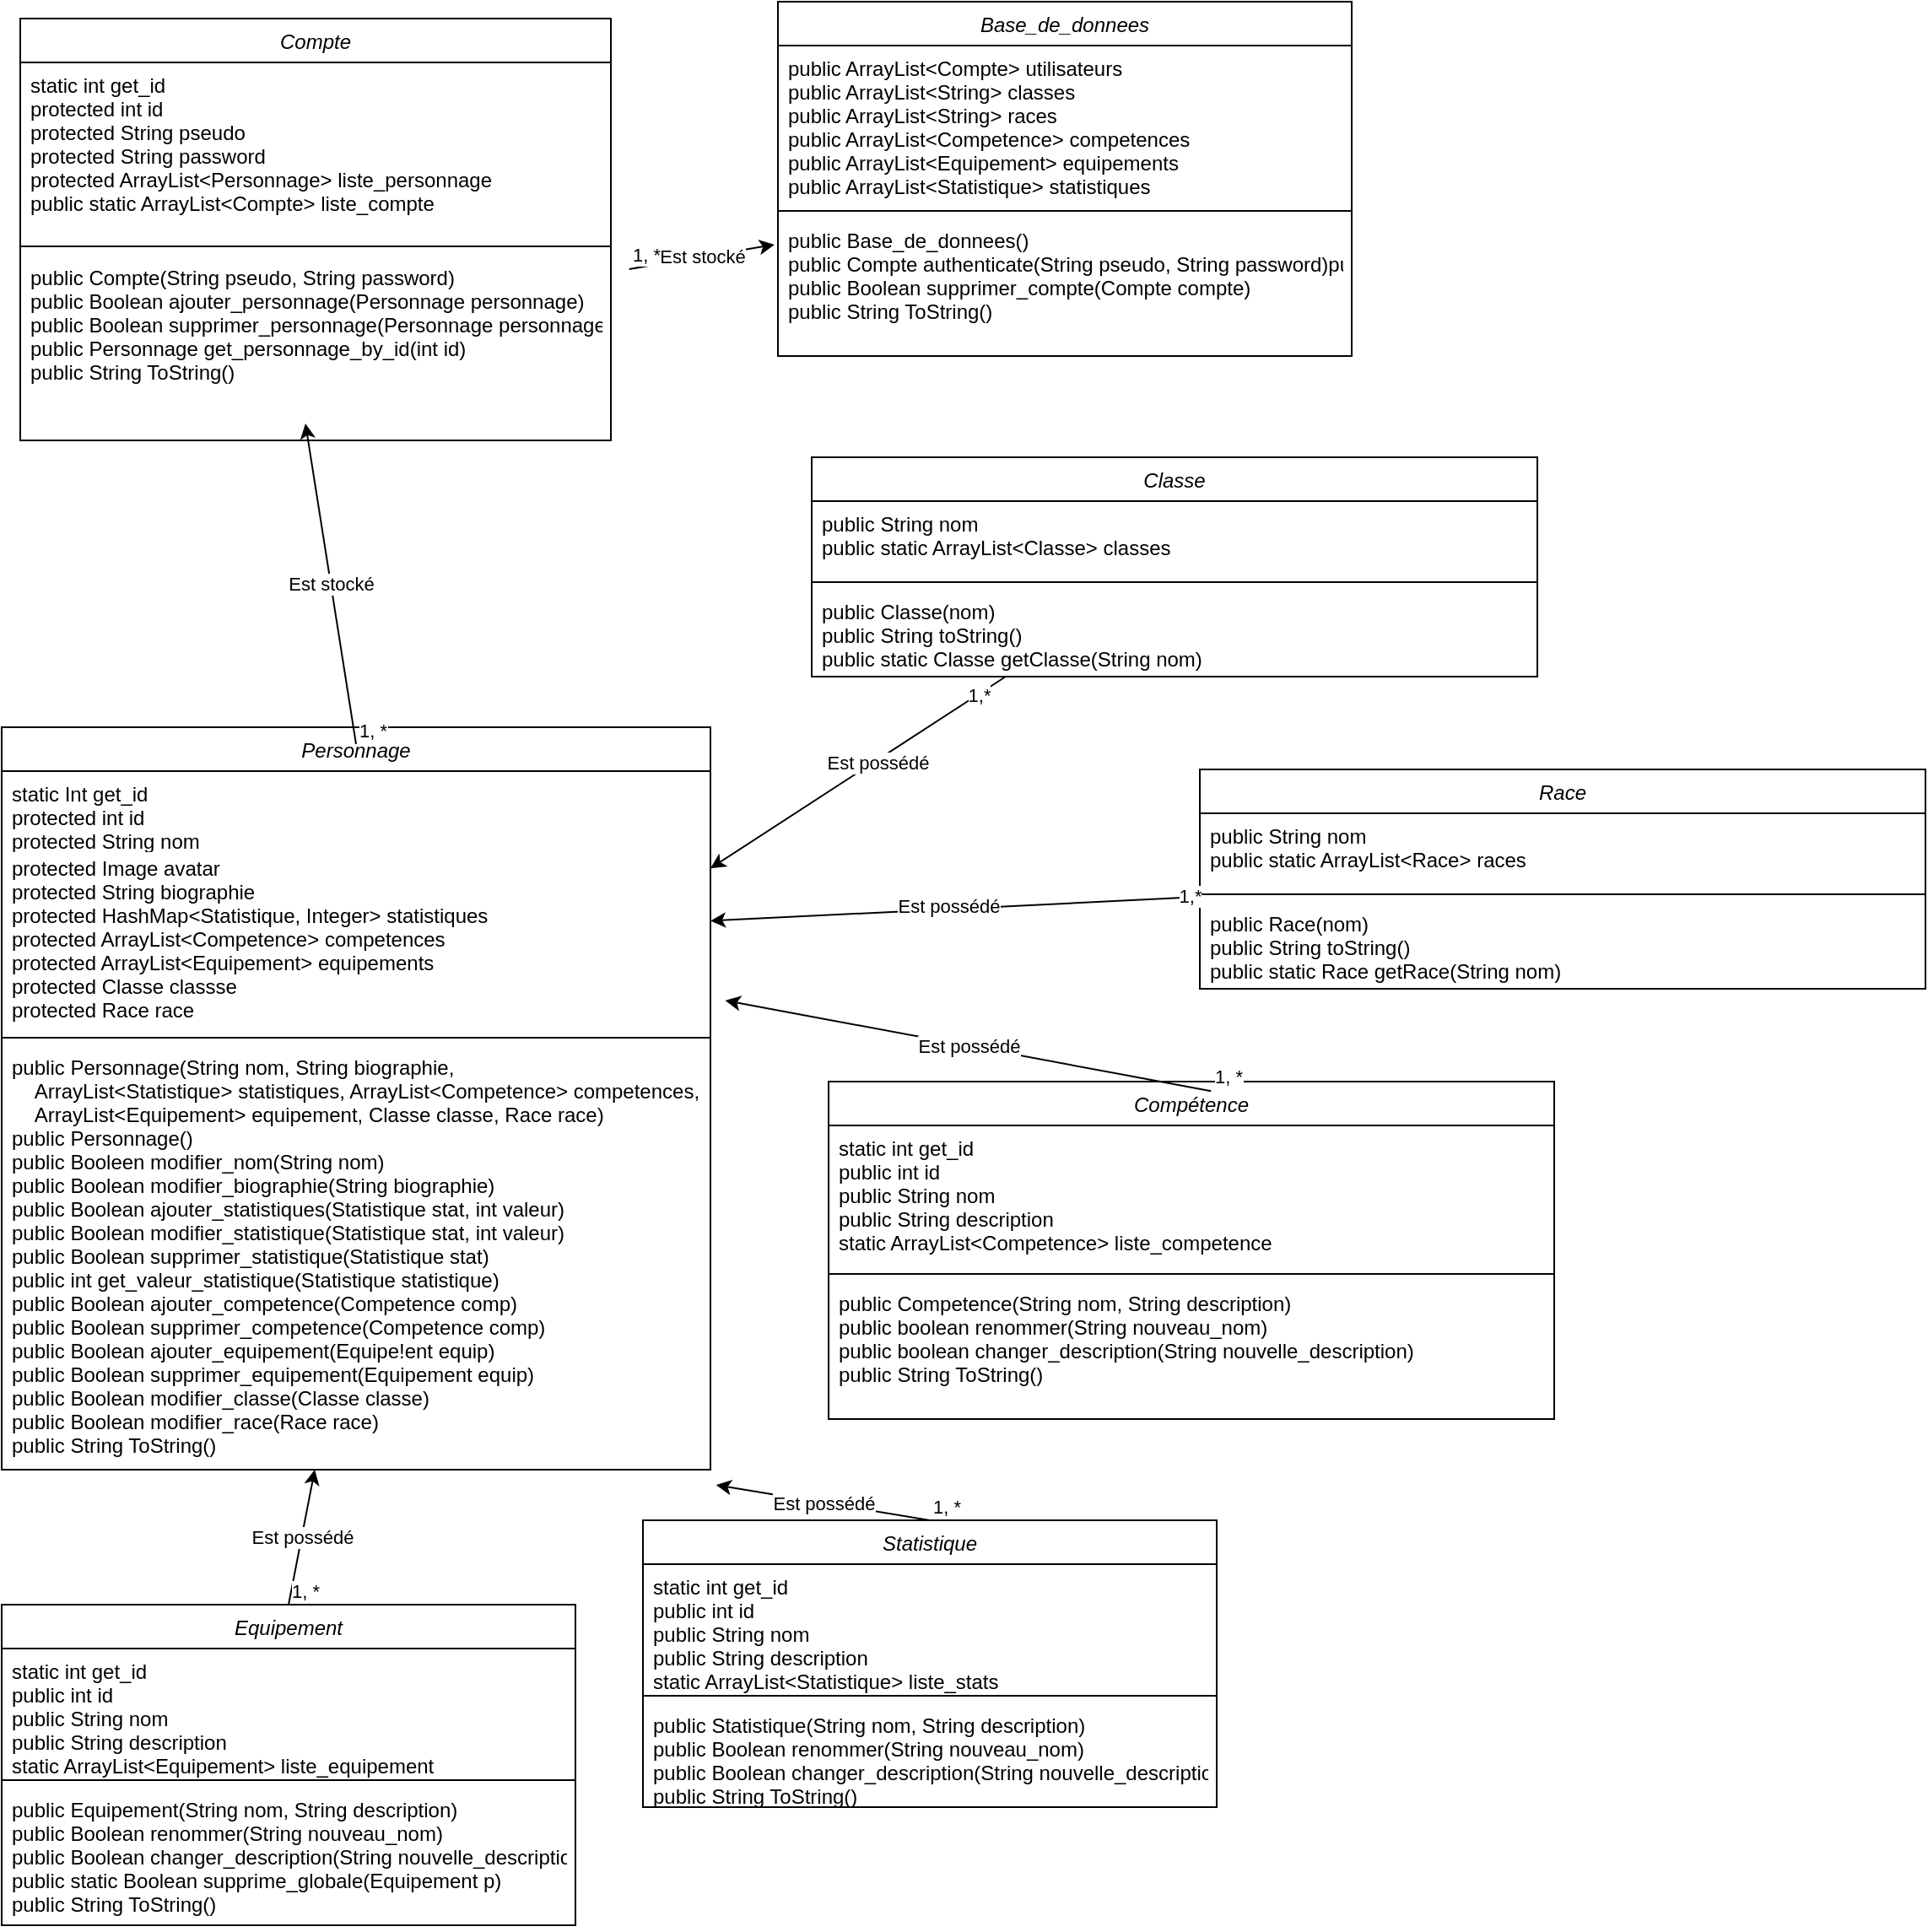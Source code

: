 <mxfile version="26.1.3">
  <diagram name="Page-1" id="wRkmDOsjbVUSRQPBABhI">
    <mxGraphModel dx="1395" dy="621" grid="1" gridSize="10" guides="1" tooltips="1" connect="1" arrows="1" fold="1" page="1" pageScale="1" pageWidth="827" pageHeight="1169" math="0" shadow="0">
      <root>
        <mxCell id="0" />
        <mxCell id="1" parent="0" />
        <mxCell id="74O6tR1IxEesGhcwpC4--1" value="Compte" style="swimlane;fontStyle=2;align=center;verticalAlign=top;childLayout=stackLayout;horizontal=1;startSize=26;horizontalStack=0;resizeParent=1;resizeLast=0;collapsible=1;marginBottom=0;rounded=0;shadow=0;strokeWidth=1;" vertex="1" parent="1">
          <mxGeometry x="51" y="140" width="350" height="250" as="geometry">
            <mxRectangle x="230" y="140" width="160" height="26" as="alternateBounds" />
          </mxGeometry>
        </mxCell>
        <mxCell id="74O6tR1IxEesGhcwpC4--2" value="static int get_id&#xa;protected int id&#xa;protected String pseudo&#xa;protected String password&#xa;protected ArrayList&lt;Personnage&gt; liste_personnage&#xa;public static ArrayList&lt;Compte&gt; liste_compte" style="text;align=left;verticalAlign=top;spacingLeft=4;spacingRight=4;overflow=hidden;rotatable=0;points=[[0,0.5],[1,0.5]];portConstraint=eastwest;" vertex="1" parent="74O6tR1IxEesGhcwpC4--1">
          <mxGeometry y="26" width="350" height="104" as="geometry" />
        </mxCell>
        <mxCell id="74O6tR1IxEesGhcwpC4--3" value="" style="line;html=1;strokeWidth=1;align=left;verticalAlign=middle;spacingTop=-1;spacingLeft=3;spacingRight=3;rotatable=0;labelPosition=right;points=[];portConstraint=eastwest;" vertex="1" parent="74O6tR1IxEesGhcwpC4--1">
          <mxGeometry y="130" width="350" height="10" as="geometry" />
        </mxCell>
        <mxCell id="74O6tR1IxEesGhcwpC4--4" value="public Compte(String pseudo, String password)&#xa;public Boolean ajouter_personnage(Personnage personnage)&#xa;public Boolean supprimer_personnage(Personnage personnage)&#xa;public Personnage get_personnage_by_id(int id)&#xa;public String ToString()" style="text;align=left;verticalAlign=top;spacingLeft=4;spacingRight=4;overflow=hidden;rotatable=0;points=[[0,0.5],[1,0.5]];portConstraint=eastwest;" vertex="1" parent="74O6tR1IxEesGhcwpC4--1">
          <mxGeometry y="140" width="350" height="110" as="geometry" />
        </mxCell>
        <mxCell id="74O6tR1IxEesGhcwpC4--5" value="Base_de_donnees" style="swimlane;fontStyle=2;align=center;verticalAlign=top;childLayout=stackLayout;horizontal=1;startSize=26;horizontalStack=0;resizeParent=1;resizeLast=0;collapsible=1;marginBottom=0;rounded=0;shadow=0;strokeWidth=1;" vertex="1" parent="1">
          <mxGeometry x="500" y="130" width="340" height="210" as="geometry">
            <mxRectangle x="470" y="160" width="160" height="26" as="alternateBounds" />
          </mxGeometry>
        </mxCell>
        <mxCell id="74O6tR1IxEesGhcwpC4--6" value="public ArrayList&lt;Compte&gt; utilisateurs&#xa;public ArrayList&lt;String&gt; classes&#xa;public ArrayList&lt;String&gt; races&#xa;public ArrayList&lt;Competence&gt; competences&#xa;public ArrayList&lt;Equipement&gt; equipements&#xa;public ArrayList&lt;Statistique&gt; statistiques" style="text;align=left;verticalAlign=top;spacingLeft=4;spacingRight=4;overflow=hidden;rotatable=0;points=[[0,0.5],[1,0.5]];portConstraint=eastwest;" vertex="1" parent="74O6tR1IxEesGhcwpC4--5">
          <mxGeometry y="26" width="340" height="94" as="geometry" />
        </mxCell>
        <mxCell id="74O6tR1IxEesGhcwpC4--7" value="" style="line;html=1;strokeWidth=1;align=left;verticalAlign=middle;spacingTop=-1;spacingLeft=3;spacingRight=3;rotatable=0;labelPosition=right;points=[];portConstraint=eastwest;" vertex="1" parent="74O6tR1IxEesGhcwpC4--5">
          <mxGeometry y="120" width="340" height="8" as="geometry" />
        </mxCell>
        <mxCell id="74O6tR1IxEesGhcwpC4--8" value="public Base_de_donnees()&#xa;public Compte authenticate(String pseudo, String password)publid Boolean ajouter_compte(Compte compte)&#xa;public Boolean supprimer_compte(Compte compte)&#xa;public String ToString()" style="text;align=left;verticalAlign=top;spacingLeft=4;spacingRight=4;overflow=hidden;rotatable=0;points=[[0,0.5],[1,0.5]];portConstraint=eastwest;" vertex="1" parent="74O6tR1IxEesGhcwpC4--5">
          <mxGeometry y="128" width="340" height="72" as="geometry" />
        </mxCell>
        <mxCell id="74O6tR1IxEesGhcwpC4--9" value="Personnage" style="swimlane;fontStyle=2;align=center;verticalAlign=top;childLayout=stackLayout;horizontal=1;startSize=26;horizontalStack=0;resizeParent=1;resizeLast=0;collapsible=1;marginBottom=0;rounded=0;shadow=0;strokeWidth=1;" vertex="1" parent="1">
          <mxGeometry x="40" y="560" width="420" height="440" as="geometry">
            <mxRectangle x="230" y="140" width="160" height="26" as="alternateBounds" />
          </mxGeometry>
        </mxCell>
        <mxCell id="74O6tR1IxEesGhcwpC4--10" value="static Int get_id&#xa;protected int id&#xa;protected String nom" style="text;align=left;verticalAlign=top;spacingLeft=4;spacingRight=4;overflow=hidden;rotatable=0;points=[[0,0.5],[1,0.5]];portConstraint=eastwest;" vertex="1" parent="74O6tR1IxEesGhcwpC4--9">
          <mxGeometry y="26" width="420" height="44" as="geometry" />
        </mxCell>
        <mxCell id="74O6tR1IxEesGhcwpC4--11" value="protected Image avatar&#xa;protected String biographie&#xa;protected HashMap&lt;Statistique, Integer&gt; statistiques&#xa;protected ArrayList&lt;Competence&gt; competences&#xa;protected ArrayList&lt;Equipement&gt; equipements&#xa;protected Classe classse&#xa;protected Race race&#xa; &#xa;" style="text;align=left;verticalAlign=top;spacingLeft=4;spacingRight=4;overflow=hidden;rotatable=0;points=[[0,0.5],[1,0.5]];portConstraint=eastwest;rounded=0;shadow=0;html=0;" vertex="1" parent="74O6tR1IxEesGhcwpC4--9">
          <mxGeometry y="70" width="420" height="110" as="geometry" />
        </mxCell>
        <mxCell id="74O6tR1IxEesGhcwpC4--12" value="" style="line;html=1;strokeWidth=1;align=left;verticalAlign=middle;spacingTop=-1;spacingLeft=3;spacingRight=3;rotatable=0;labelPosition=right;points=[];portConstraint=eastwest;" vertex="1" parent="74O6tR1IxEesGhcwpC4--9">
          <mxGeometry y="180" width="420" height="8" as="geometry" />
        </mxCell>
        <mxCell id="74O6tR1IxEesGhcwpC4--13" value="public Personnage(String nom, String biographie,&#xa;    ArrayList&lt;Statistique&gt; statistiques, ArrayList&lt;Competence&gt; competences,&#xa;    ArrayList&lt;Equipement&gt; equipement, Classe classe, Race race)&#xa;public Personnage()&#xa;public Booleen modifier_nom(String nom)&#xa;public Boolean modifier_biographie(String biographie)&#xa;public Boolean ajouter_statistiques(Statistique stat, int valeur)&#xa;public Boolean modifier_statistique(Statistique stat, int valeur)&#xa;public Boolean supprimer_statistique(Statistique stat)&#xa;public int get_valeur_statistique(Statistique statistique)&#xa;public Boolean ajouter_competence(Competence comp)&#xa;public Boolean supprimer_competence(Competence comp)&#xa;public Boolean ajouter_equipement(Equipe!ent equip)&#xa;public Boolean supprimer_equipement(Equipement equip)&#xa;public Boolean modifier_classe(Classe classe)&#xa;public Boolean modifier_race(Race race)&#xa;public String ToString()" style="text;align=left;verticalAlign=top;spacingLeft=4;spacingRight=4;overflow=hidden;rotatable=0;points=[[0,0.5],[1,0.5]];portConstraint=eastwest;" vertex="1" parent="74O6tR1IxEesGhcwpC4--9">
          <mxGeometry y="188" width="420" height="252" as="geometry" />
        </mxCell>
        <mxCell id="74O6tR1IxEesGhcwpC4--14" value="Compétence" style="swimlane;fontStyle=2;align=center;verticalAlign=top;childLayout=stackLayout;horizontal=1;startSize=26;horizontalStack=0;resizeParent=1;resizeLast=0;collapsible=1;marginBottom=0;rounded=0;shadow=0;strokeWidth=1;" vertex="1" parent="1">
          <mxGeometry x="530" y="770" width="430" height="200" as="geometry">
            <mxRectangle x="230" y="140" width="160" height="26" as="alternateBounds" />
          </mxGeometry>
        </mxCell>
        <mxCell id="74O6tR1IxEesGhcwpC4--15" value="static int get_id&#xa;public int id&#xa;public String nom&#xa;public String description&#xa;static ArrayList&lt;Competence&gt; liste_competence&#xa;" style="text;align=left;verticalAlign=top;spacingLeft=4;spacingRight=4;overflow=hidden;rotatable=0;points=[[0,0.5],[1,0.5]];portConstraint=eastwest;" vertex="1" parent="74O6tR1IxEesGhcwpC4--14">
          <mxGeometry y="26" width="430" height="84" as="geometry" />
        </mxCell>
        <mxCell id="74O6tR1IxEesGhcwpC4--16" value="" style="line;html=1;strokeWidth=1;align=left;verticalAlign=middle;spacingTop=-1;spacingLeft=3;spacingRight=3;rotatable=0;labelPosition=right;points=[];portConstraint=eastwest;" vertex="1" parent="74O6tR1IxEesGhcwpC4--14">
          <mxGeometry y="110" width="430" height="8" as="geometry" />
        </mxCell>
        <mxCell id="74O6tR1IxEesGhcwpC4--17" value="public Competence(String nom, String description)&#xa;public boolean renommer(String nouveau_nom)&#xa;public boolean changer_description(String nouvelle_description)&#xa;public String ToString()" style="text;align=left;verticalAlign=top;spacingLeft=4;spacingRight=4;overflow=hidden;rotatable=0;points=[[0,0.5],[1,0.5]];portConstraint=eastwest;" vertex="1" parent="74O6tR1IxEesGhcwpC4--14">
          <mxGeometry y="118" width="430" height="82" as="geometry" />
        </mxCell>
        <mxCell id="74O6tR1IxEesGhcwpC4--18" value="Statistique" style="swimlane;fontStyle=2;align=center;verticalAlign=top;childLayout=stackLayout;horizontal=1;startSize=26;horizontalStack=0;resizeParent=1;resizeLast=0;collapsible=1;marginBottom=0;rounded=0;shadow=0;strokeWidth=1;" vertex="1" parent="1">
          <mxGeometry x="420" y="1030" width="340" height="170" as="geometry">
            <mxRectangle x="230" y="140" width="160" height="26" as="alternateBounds" />
          </mxGeometry>
        </mxCell>
        <mxCell id="74O6tR1IxEesGhcwpC4--19" value="static int get_id&#xa;public int id&#xa;public String nom&#xa;public String description&#xa;static ArrayList&lt;Statistique&gt; liste_stats" style="text;align=left;verticalAlign=top;spacingLeft=4;spacingRight=4;overflow=hidden;rotatable=0;points=[[0,0.5],[1,0.5]];portConstraint=eastwest;" vertex="1" parent="74O6tR1IxEesGhcwpC4--18">
          <mxGeometry y="26" width="340" height="74" as="geometry" />
        </mxCell>
        <mxCell id="74O6tR1IxEesGhcwpC4--20" value="" style="line;html=1;strokeWidth=1;align=left;verticalAlign=middle;spacingTop=-1;spacingLeft=3;spacingRight=3;rotatable=0;labelPosition=right;points=[];portConstraint=eastwest;" vertex="1" parent="74O6tR1IxEesGhcwpC4--18">
          <mxGeometry y="100" width="340" height="8" as="geometry" />
        </mxCell>
        <mxCell id="74O6tR1IxEesGhcwpC4--21" value="public Statistique(String nom, String description)&#xa;public Boolean renommer(String nouveau_nom)&#xa;public Boolean changer_description(String nouvelle_description)&#xa;public String ToString()" style="text;align=left;verticalAlign=top;spacingLeft=4;spacingRight=4;overflow=hidden;rotatable=0;points=[[0,0.5],[1,0.5]];portConstraint=eastwest;" vertex="1" parent="74O6tR1IxEesGhcwpC4--18">
          <mxGeometry y="108" width="340" height="62" as="geometry" />
        </mxCell>
        <mxCell id="74O6tR1IxEesGhcwpC4--22" value="Est stocké" style="endArrow=classic;html=1;rounded=0;exitX=1.031;exitY=0.077;exitDx=0;exitDy=0;exitPerimeter=0;entryX=-0.006;entryY=0.222;entryDx=0;entryDy=0;entryPerimeter=0;" edge="1" parent="1" source="74O6tR1IxEesGhcwpC4--4" target="74O6tR1IxEesGhcwpC4--8">
          <mxGeometry relative="1" as="geometry">
            <mxPoint x="380" y="290" as="sourcePoint" />
            <mxPoint x="540" y="290" as="targetPoint" />
          </mxGeometry>
        </mxCell>
        <mxCell id="74O6tR1IxEesGhcwpC4--23" value="1, *" style="edgeLabel;resizable=0;html=1;;align=left;verticalAlign=bottom;" connectable="0" vertex="1" parent="74O6tR1IxEesGhcwpC4--22">
          <mxGeometry x="-1" relative="1" as="geometry" />
        </mxCell>
        <mxCell id="74O6tR1IxEesGhcwpC4--24" value="&lt;div&gt;&lt;br&gt;&lt;/div&gt;&lt;div&gt;&lt;br&gt;&lt;/div&gt;" style="edgeLabel;resizable=0;html=1;;align=right;verticalAlign=bottom;" connectable="0" vertex="1" parent="74O6tR1IxEesGhcwpC4--22">
          <mxGeometry x="1" relative="1" as="geometry" />
        </mxCell>
        <mxCell id="74O6tR1IxEesGhcwpC4--25" value="Est possédé" style="endArrow=classic;html=1;rounded=0;exitX=0.5;exitY=0;exitDx=0;exitDy=0;" edge="1" parent="1" source="74O6tR1IxEesGhcwpC4--34" target="74O6tR1IxEesGhcwpC4--13">
          <mxGeometry relative="1" as="geometry">
            <mxPoint x="250" y="1000" as="sourcePoint" />
            <mxPoint x="220" y="930" as="targetPoint" />
          </mxGeometry>
        </mxCell>
        <mxCell id="74O6tR1IxEesGhcwpC4--26" value="1, *" style="edgeLabel;resizable=0;html=1;;align=left;verticalAlign=bottom;" connectable="0" vertex="1" parent="74O6tR1IxEesGhcwpC4--25">
          <mxGeometry x="-1" relative="1" as="geometry" />
        </mxCell>
        <mxCell id="74O6tR1IxEesGhcwpC4--27" value="&lt;div&gt;&lt;br&gt;&lt;/div&gt;&lt;div&gt;&lt;br&gt;&lt;/div&gt;" style="edgeLabel;resizable=0;html=1;;align=right;verticalAlign=bottom;" connectable="0" vertex="1" parent="74O6tR1IxEesGhcwpC4--25">
          <mxGeometry x="1" relative="1" as="geometry" />
        </mxCell>
        <mxCell id="74O6tR1IxEesGhcwpC4--28" value="Est possédé" style="endArrow=classic;html=1;rounded=0;exitX=0.527;exitY=0.028;exitDx=0;exitDy=0;entryX=1.021;entryY=0.836;entryDx=0;entryDy=0;entryPerimeter=0;exitPerimeter=0;" edge="1" parent="1" source="74O6tR1IxEesGhcwpC4--14" target="74O6tR1IxEesGhcwpC4--11">
          <mxGeometry relative="1" as="geometry">
            <mxPoint x="517" y="770" as="sourcePoint" />
            <mxPoint x="487" y="650" as="targetPoint" />
          </mxGeometry>
        </mxCell>
        <mxCell id="74O6tR1IxEesGhcwpC4--29" value="1, *" style="edgeLabel;resizable=0;html=1;;align=left;verticalAlign=bottom;" connectable="0" vertex="1" parent="74O6tR1IxEesGhcwpC4--28">
          <mxGeometry x="-1" relative="1" as="geometry" />
        </mxCell>
        <mxCell id="74O6tR1IxEesGhcwpC4--30" value="&lt;div&gt;&lt;br&gt;&lt;/div&gt;&lt;div&gt;&lt;br&gt;&lt;/div&gt;" style="edgeLabel;resizable=0;html=1;;align=right;verticalAlign=bottom;" connectable="0" vertex="1" parent="74O6tR1IxEesGhcwpC4--28">
          <mxGeometry x="1" relative="1" as="geometry" />
        </mxCell>
        <mxCell id="74O6tR1IxEesGhcwpC4--31" value="Est possédé" style="endArrow=classic;html=1;rounded=0;exitX=0.5;exitY=0;exitDx=0;exitDy=0;entryX=1.008;entryY=1.036;entryDx=0;entryDy=0;entryPerimeter=0;" edge="1" parent="1" source="74O6tR1IxEesGhcwpC4--18" target="74O6tR1IxEesGhcwpC4--13">
          <mxGeometry relative="1" as="geometry">
            <mxPoint x="710" y="941" as="sourcePoint" />
            <mxPoint x="680" y="821" as="targetPoint" />
          </mxGeometry>
        </mxCell>
        <mxCell id="74O6tR1IxEesGhcwpC4--32" value="1, *" style="edgeLabel;resizable=0;html=1;;align=left;verticalAlign=bottom;" connectable="0" vertex="1" parent="74O6tR1IxEesGhcwpC4--31">
          <mxGeometry x="-1" relative="1" as="geometry" />
        </mxCell>
        <mxCell id="74O6tR1IxEesGhcwpC4--33" value="&lt;div&gt;&lt;br&gt;&lt;/div&gt;&lt;div&gt;&lt;br&gt;&lt;/div&gt;" style="edgeLabel;resizable=0;html=1;;align=right;verticalAlign=bottom;" connectable="0" vertex="1" parent="74O6tR1IxEesGhcwpC4--31">
          <mxGeometry x="1" relative="1" as="geometry" />
        </mxCell>
        <mxCell id="74O6tR1IxEesGhcwpC4--34" value="Equipement" style="swimlane;fontStyle=2;align=center;verticalAlign=top;childLayout=stackLayout;horizontal=1;startSize=26;horizontalStack=0;resizeParent=1;resizeLast=0;collapsible=1;marginBottom=0;rounded=0;shadow=0;strokeWidth=1;" vertex="1" parent="1">
          <mxGeometry x="40" y="1080" width="340" height="190" as="geometry">
            <mxRectangle x="230" y="140" width="160" height="26" as="alternateBounds" />
          </mxGeometry>
        </mxCell>
        <mxCell id="74O6tR1IxEesGhcwpC4--35" value="static int get_id&#xa;public int id&#xa;public String nom&#xa;public String description&#xa;static ArrayList&lt;Equipement&gt; liste_equipement" style="text;align=left;verticalAlign=top;spacingLeft=4;spacingRight=4;overflow=hidden;rotatable=0;points=[[0,0.5],[1,0.5]];portConstraint=eastwest;" vertex="1" parent="74O6tR1IxEesGhcwpC4--34">
          <mxGeometry y="26" width="340" height="74" as="geometry" />
        </mxCell>
        <mxCell id="74O6tR1IxEesGhcwpC4--36" value="" style="line;html=1;strokeWidth=1;align=left;verticalAlign=middle;spacingTop=-1;spacingLeft=3;spacingRight=3;rotatable=0;labelPosition=right;points=[];portConstraint=eastwest;" vertex="1" parent="74O6tR1IxEesGhcwpC4--34">
          <mxGeometry y="100" width="340" height="8" as="geometry" />
        </mxCell>
        <mxCell id="74O6tR1IxEesGhcwpC4--37" value="public Equipement(String nom, String description)&#xa;public Boolean renommer(String nouveau_nom)&#xa;public Boolean changer_description(String nouvelle_description)&#xa;public static Boolean supprime_globale(Equipement p)&#xa;public String ToString()" style="text;align=left;verticalAlign=top;spacingLeft=4;spacingRight=4;overflow=hidden;rotatable=0;points=[[0,0.5],[1,0.5]];portConstraint=eastwest;" vertex="1" parent="74O6tR1IxEesGhcwpC4--34">
          <mxGeometry y="108" width="340" height="82" as="geometry" />
        </mxCell>
        <mxCell id="74O6tR1IxEesGhcwpC4--38" value="Classe" style="swimlane;fontStyle=2;align=center;verticalAlign=top;childLayout=stackLayout;horizontal=1;startSize=26;horizontalStack=0;resizeParent=1;resizeLast=0;collapsible=1;marginBottom=0;rounded=0;shadow=0;strokeWidth=1;" vertex="1" parent="1">
          <mxGeometry x="520" y="400" width="430" height="130" as="geometry">
            <mxRectangle x="230" y="140" width="160" height="26" as="alternateBounds" />
          </mxGeometry>
        </mxCell>
        <mxCell id="74O6tR1IxEesGhcwpC4--39" value="public String nom&#xa;public static ArrayList&lt;Classe&gt; classes" style="text;align=left;verticalAlign=top;spacingLeft=4;spacingRight=4;overflow=hidden;rotatable=0;points=[[0,0.5],[1,0.5]];portConstraint=eastwest;" vertex="1" parent="74O6tR1IxEesGhcwpC4--38">
          <mxGeometry y="26" width="430" height="44" as="geometry" />
        </mxCell>
        <mxCell id="74O6tR1IxEesGhcwpC4--40" value="" style="line;html=1;strokeWidth=1;align=left;verticalAlign=middle;spacingTop=-1;spacingLeft=3;spacingRight=3;rotatable=0;labelPosition=right;points=[];portConstraint=eastwest;" vertex="1" parent="74O6tR1IxEesGhcwpC4--38">
          <mxGeometry y="70" width="430" height="8" as="geometry" />
        </mxCell>
        <mxCell id="74O6tR1IxEesGhcwpC4--41" value="public Classe(nom)&#xa;public String toString()&#xa;public static Classe getClasse(String nom)" style="text;align=left;verticalAlign=top;spacingLeft=4;spacingRight=4;overflow=hidden;rotatable=0;points=[[0,0.5],[1,0.5]];portConstraint=eastwest;" vertex="1" parent="74O6tR1IxEesGhcwpC4--38">
          <mxGeometry y="78" width="430" height="52" as="geometry" />
        </mxCell>
        <mxCell id="74O6tR1IxEesGhcwpC4--42" value="Race" style="swimlane;fontStyle=2;align=center;verticalAlign=top;childLayout=stackLayout;horizontal=1;startSize=26;horizontalStack=0;resizeParent=1;resizeLast=0;collapsible=1;marginBottom=0;rounded=0;shadow=0;strokeWidth=1;" vertex="1" parent="1">
          <mxGeometry x="750" y="585" width="430" height="130" as="geometry">
            <mxRectangle x="230" y="140" width="160" height="26" as="alternateBounds" />
          </mxGeometry>
        </mxCell>
        <mxCell id="74O6tR1IxEesGhcwpC4--43" value="public String nom&#xa;public static ArrayList&lt;Race&gt; races" style="text;align=left;verticalAlign=top;spacingLeft=4;spacingRight=4;overflow=hidden;rotatable=0;points=[[0,0.5],[1,0.5]];portConstraint=eastwest;" vertex="1" parent="74O6tR1IxEesGhcwpC4--42">
          <mxGeometry y="26" width="430" height="44" as="geometry" />
        </mxCell>
        <mxCell id="74O6tR1IxEesGhcwpC4--44" value="" style="line;html=1;strokeWidth=1;align=left;verticalAlign=middle;spacingTop=-1;spacingLeft=3;spacingRight=3;rotatable=0;labelPosition=right;points=[];portConstraint=eastwest;" vertex="1" parent="74O6tR1IxEesGhcwpC4--42">
          <mxGeometry y="70" width="430" height="8" as="geometry" />
        </mxCell>
        <mxCell id="74O6tR1IxEesGhcwpC4--45" value="public Race(nom)&#xa;public String toString()&#xa;public static Race getRace(String nom)" style="text;align=left;verticalAlign=top;spacingLeft=4;spacingRight=4;overflow=hidden;rotatable=0;points=[[0,0.5],[1,0.5]];portConstraint=eastwest;" vertex="1" parent="74O6tR1IxEesGhcwpC4--42">
          <mxGeometry y="78" width="430" height="52" as="geometry" />
        </mxCell>
        <mxCell id="74O6tR1IxEesGhcwpC4--46" value="" style="endArrow=classic;html=1;rounded=0;" edge="1" parent="1" source="74O6tR1IxEesGhcwpC4--42" target="74O6tR1IxEesGhcwpC4--11">
          <mxGeometry width="50" height="50" relative="1" as="geometry">
            <mxPoint x="930" y="690" as="sourcePoint" />
            <mxPoint x="980" y="640" as="targetPoint" />
          </mxGeometry>
        </mxCell>
        <mxCell id="74O6tR1IxEesGhcwpC4--47" value="Est possédé" style="edgeLabel;html=1;align=center;verticalAlign=middle;resizable=0;points=[];" vertex="1" connectable="0" parent="74O6tR1IxEesGhcwpC4--46">
          <mxGeometry x="0.031" y="-2" relative="1" as="geometry">
            <mxPoint as="offset" />
          </mxGeometry>
        </mxCell>
        <mxCell id="74O6tR1IxEesGhcwpC4--48" value="1,*" style="edgeLabel;html=1;align=center;verticalAlign=middle;resizable=0;points=[];" vertex="1" connectable="0" parent="74O6tR1IxEesGhcwpC4--46">
          <mxGeometry x="-0.957" y="-1" relative="1" as="geometry">
            <mxPoint as="offset" />
          </mxGeometry>
        </mxCell>
        <mxCell id="74O6tR1IxEesGhcwpC4--49" value="" style="endArrow=classic;html=1;rounded=0;" edge="1" parent="1" source="74O6tR1IxEesGhcwpC4--38" target="74O6tR1IxEesGhcwpC4--9">
          <mxGeometry width="50" height="50" relative="1" as="geometry">
            <mxPoint x="930" y="690" as="sourcePoint" />
            <mxPoint x="980" y="640" as="targetPoint" />
          </mxGeometry>
        </mxCell>
        <mxCell id="74O6tR1IxEesGhcwpC4--50" value="&lt;div&gt;Est possédé&lt;/div&gt;" style="edgeLabel;html=1;align=center;verticalAlign=middle;resizable=0;points=[];" vertex="1" connectable="0" parent="74O6tR1IxEesGhcwpC4--49">
          <mxGeometry x="-0.125" y="1" relative="1" as="geometry">
            <mxPoint as="offset" />
          </mxGeometry>
        </mxCell>
        <mxCell id="74O6tR1IxEesGhcwpC4--51" value="1,*" style="edgeLabel;html=1;align=center;verticalAlign=middle;resizable=0;points=[];" vertex="1" connectable="0" parent="74O6tR1IxEesGhcwpC4--49">
          <mxGeometry x="-0.818" relative="1" as="geometry">
            <mxPoint as="offset" />
          </mxGeometry>
        </mxCell>
        <mxCell id="74O6tR1IxEesGhcwpC4--52" value="Est stocké" style="endArrow=classic;html=1;rounded=0;exitX=0.5;exitY=0;exitDx=0;exitDy=0;" edge="1" parent="1">
          <mxGeometry relative="1" as="geometry">
            <mxPoint x="250" y="570" as="sourcePoint" />
            <mxPoint x="220" y="380" as="targetPoint" />
            <Array as="points">
              <mxPoint x="220" y="380" />
            </Array>
          </mxGeometry>
        </mxCell>
        <mxCell id="74O6tR1IxEesGhcwpC4--53" value="1, *" style="edgeLabel;resizable=0;html=1;;align=left;verticalAlign=bottom;" connectable="0" vertex="1" parent="74O6tR1IxEesGhcwpC4--52">
          <mxGeometry x="-1" relative="1" as="geometry" />
        </mxCell>
        <mxCell id="74O6tR1IxEesGhcwpC4--54" value="&lt;div&gt;&lt;br&gt;&lt;/div&gt;&lt;div&gt;&lt;br&gt;&lt;/div&gt;" style="edgeLabel;resizable=0;html=1;;align=right;verticalAlign=bottom;" connectable="0" vertex="1" parent="74O6tR1IxEesGhcwpC4--52">
          <mxGeometry x="1" relative="1" as="geometry" />
        </mxCell>
      </root>
    </mxGraphModel>
  </diagram>
</mxfile>
